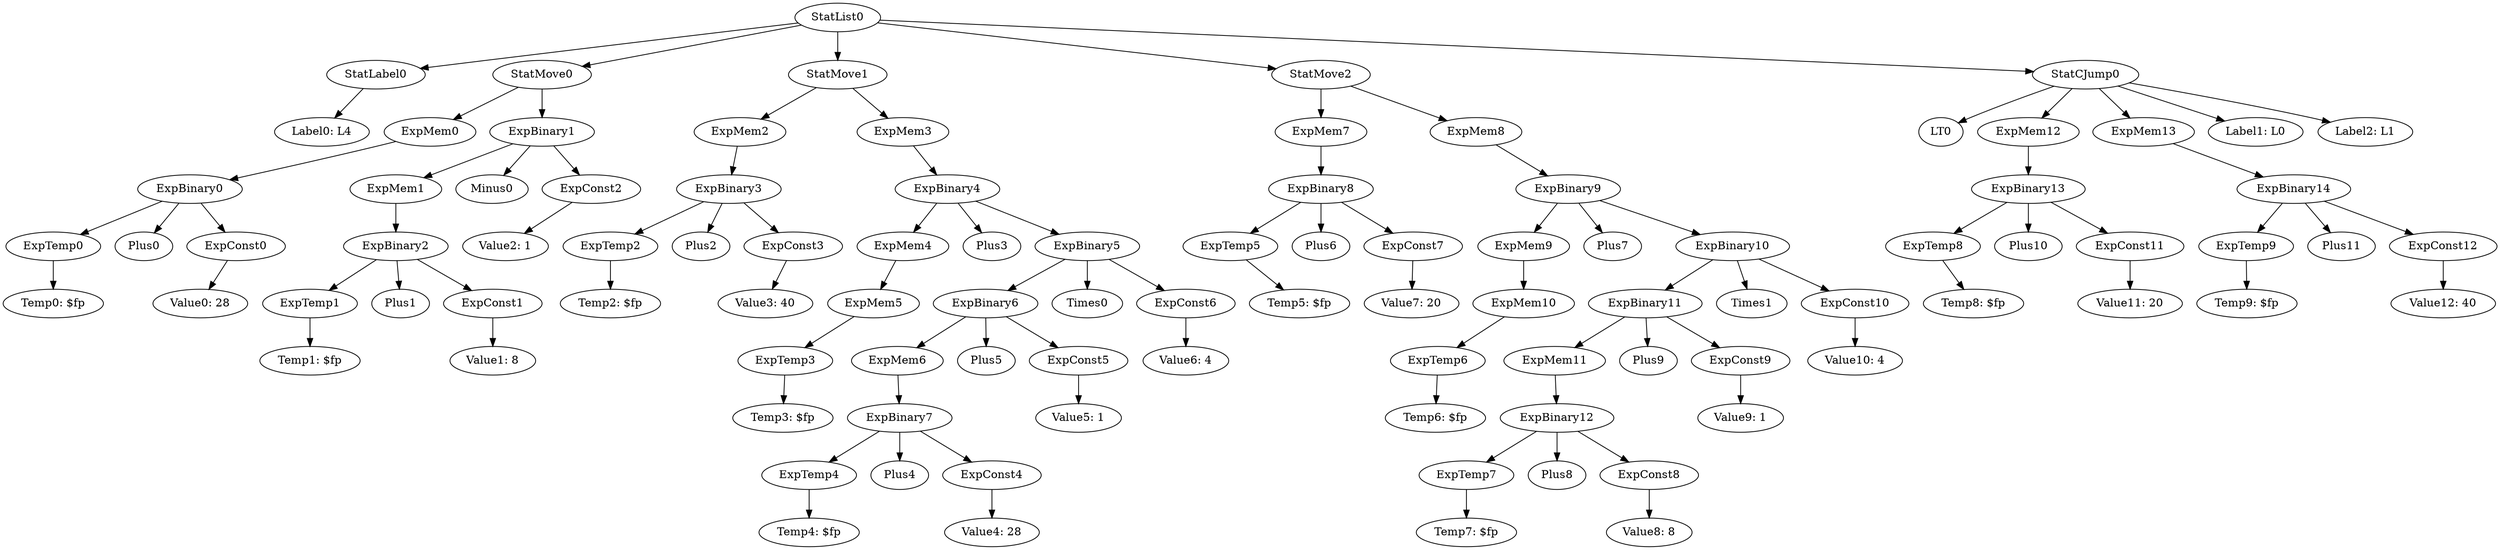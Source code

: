 digraph {
	ordering = out;
	ExpBinary14 -> ExpTemp9;
	ExpBinary14 -> Plus11;
	ExpBinary14 -> ExpConst12;
	ExpMem12 -> ExpBinary13;
	ExpConst11 -> "Value11: 20";
	ExpBinary13 -> ExpTemp8;
	ExpBinary13 -> Plus10;
	ExpBinary13 -> ExpConst11;
	StatCJump0 -> LT0;
	StatCJump0 -> ExpMem12;
	StatCJump0 -> ExpMem13;
	StatCJump0 -> "Label1: L0";
	StatCJump0 -> "Label2: L1";
	ExpMem8 -> ExpBinary9;
	ExpConst10 -> "Value10: 4";
	ExpBinary10 -> ExpBinary11;
	ExpBinary10 -> Times1;
	ExpBinary10 -> ExpConst10;
	ExpMem4 -> ExpMem5;
	ExpBinary0 -> ExpTemp0;
	ExpBinary0 -> Plus0;
	ExpBinary0 -> ExpConst0;
	ExpMem13 -> ExpBinary14;
	StatMove1 -> ExpMem2;
	StatMove1 -> ExpMem3;
	ExpTemp3 -> "Temp3: $fp";
	ExpTemp2 -> "Temp2: $fp";
	ExpConst3 -> "Value3: 40";
	ExpConst7 -> "Value7: 20";
	StatMove0 -> ExpMem0;
	StatMove0 -> ExpBinary1;
	ExpMem2 -> ExpBinary3;
	ExpConst2 -> "Value2: 1";
	ExpBinary3 -> ExpTemp2;
	ExpBinary3 -> Plus2;
	ExpBinary3 -> ExpConst3;
	ExpConst5 -> "Value5: 1";
	ExpMem7 -> ExpBinary8;
	StatList0 -> StatLabel0;
	StatList0 -> StatMove0;
	StatList0 -> StatMove1;
	StatList0 -> StatMove2;
	StatList0 -> StatCJump0;
	ExpMem5 -> ExpTemp3;
	ExpBinary2 -> ExpTemp1;
	ExpBinary2 -> Plus1;
	ExpBinary2 -> ExpConst1;
	StatLabel0 -> "Label0: L4";
	ExpBinary4 -> ExpMem4;
	ExpBinary4 -> Plus3;
	ExpBinary4 -> ExpBinary5;
	ExpConst0 -> "Value0: 28";
	ExpBinary12 -> ExpTemp7;
	ExpBinary12 -> Plus8;
	ExpBinary12 -> ExpConst8;
	ExpBinary1 -> ExpMem1;
	ExpBinary1 -> Minus0;
	ExpBinary1 -> ExpConst2;
	ExpMem0 -> ExpBinary0;
	ExpBinary6 -> ExpMem6;
	ExpBinary6 -> Plus5;
	ExpBinary6 -> ExpConst5;
	ExpTemp1 -> "Temp1: $fp";
	ExpConst12 -> "Value12: 40";
	ExpTemp8 -> "Temp8: $fp";
	ExpBinary7 -> ExpTemp4;
	ExpBinary7 -> Plus4;
	ExpBinary7 -> ExpConst4;
	ExpTemp5 -> "Temp5: $fp";
	ExpConst1 -> "Value1: 8";
	ExpTemp4 -> "Temp4: $fp";
	ExpTemp0 -> "Temp0: $fp";
	ExpTemp7 -> "Temp7: $fp";
	ExpMem6 -> ExpBinary7;
	ExpMem10 -> ExpTemp6;
	ExpMem11 -> ExpBinary12;
	ExpMem1 -> ExpBinary2;
	ExpMem9 -> ExpMem10;
	ExpConst6 -> "Value6: 4";
	ExpMem3 -> ExpBinary4;
	ExpBinary8 -> ExpTemp5;
	ExpBinary8 -> Plus6;
	ExpBinary8 -> ExpConst7;
	StatMove2 -> ExpMem7;
	StatMove2 -> ExpMem8;
	ExpTemp6 -> "Temp6: $fp";
	ExpTemp9 -> "Temp9: $fp";
	ExpBinary9 -> ExpMem9;
	ExpBinary9 -> Plus7;
	ExpBinary9 -> ExpBinary10;
	ExpConst4 -> "Value4: 28";
	ExpConst8 -> "Value8: 8";
	ExpBinary5 -> ExpBinary6;
	ExpBinary5 -> Times0;
	ExpBinary5 -> ExpConst6;
	ExpBinary11 -> ExpMem11;
	ExpBinary11 -> Plus9;
	ExpBinary11 -> ExpConst9;
	ExpConst9 -> "Value9: 1";
}

